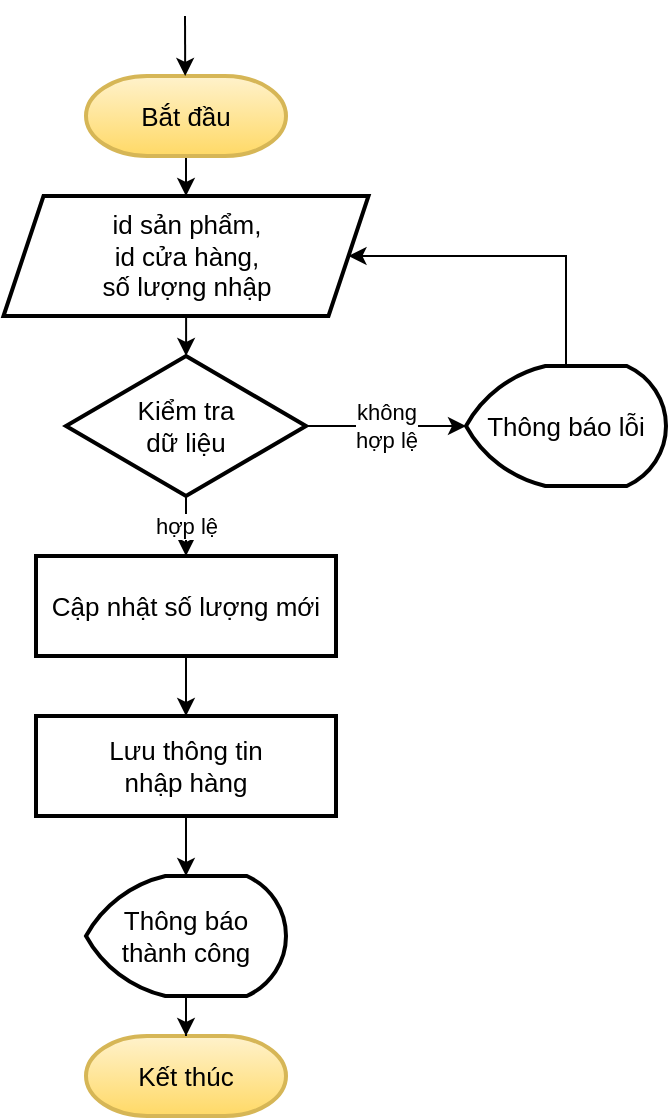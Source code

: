 <mxfile version="13.9.9" type="device"><diagram id="r6RLhAklDoMn1fnkl2KA" name="Page-1"><mxGraphModel dx="868" dy="510" grid="1" gridSize="10" guides="1" tooltips="1" connect="1" arrows="1" fold="1" page="1" pageScale="1" pageWidth="850" pageHeight="1100" math="0" shadow="0"><root><mxCell id="0"/><mxCell id="1" parent="0"/><mxCell id="pHIrXMTke9ulsPtdfIVe-2" style="edgeStyle=orthogonalEdgeStyle;rounded=0;orthogonalLoop=1;jettySize=auto;html=1;" edge="1" parent="1" source="pHIrXMTke9ulsPtdfIVe-3" target="pHIrXMTke9ulsPtdfIVe-5"><mxGeometry relative="1" as="geometry"/></mxCell><mxCell id="pHIrXMTke9ulsPtdfIVe-3" value="Bắt đầu" style="strokeWidth=2;html=1;shape=mxgraph.flowchart.terminator;whiteSpace=wrap;labelBorderColor=none;fontSize=13;fontStyle=0;fillColor=#fff2cc;strokeColor=#d6b656;gradientColor=#ffd966;" vertex="1" parent="1"><mxGeometry x="330" y="190" width="100" height="40" as="geometry"/></mxCell><mxCell id="pHIrXMTke9ulsPtdfIVe-4" style="edgeStyle=orthogonalEdgeStyle;rounded=0;orthogonalLoop=1;jettySize=auto;html=1;entryX=0.5;entryY=0;entryDx=0;entryDy=0;" edge="1" parent="1" source="pHIrXMTke9ulsPtdfIVe-5" target="pHIrXMTke9ulsPtdfIVe-8"><mxGeometry relative="1" as="geometry"><mxPoint x="380" y="330" as="targetPoint"/></mxGeometry></mxCell><mxCell id="pHIrXMTke9ulsPtdfIVe-5" value="id sản phẩm,&lt;br&gt;id cửa hàng,&lt;br&gt;số lượng nhập" style="shape=parallelogram;perimeter=parallelogramPerimeter;whiteSpace=wrap;html=1;fixedSize=1;strokeWidth=2;labelBorderColor=none;fontSize=13;fontStyle=0" vertex="1" parent="1"><mxGeometry x="288.75" y="250" width="182.5" height="60" as="geometry"/></mxCell><mxCell id="pHIrXMTke9ulsPtdfIVe-6" value="hợp lệ" style="edgeStyle=orthogonalEdgeStyle;rounded=0;orthogonalLoop=1;jettySize=auto;html=1;entryX=0.5;entryY=0;entryDx=0;entryDy=0;" edge="1" parent="1" source="pHIrXMTke9ulsPtdfIVe-8" target="pHIrXMTke9ulsPtdfIVe-23"><mxGeometry relative="1" as="geometry"><mxPoint x="380.1" y="510" as="targetPoint"/></mxGeometry></mxCell><mxCell id="pHIrXMTke9ulsPtdfIVe-7" value="không&lt;br&gt;hợp lệ" style="edgeStyle=orthogonalEdgeStyle;rounded=0;orthogonalLoop=1;jettySize=auto;html=1;" edge="1" parent="1" source="pHIrXMTke9ulsPtdfIVe-8" target="pHIrXMTke9ulsPtdfIVe-10"><mxGeometry relative="1" as="geometry"><mxPoint x="590" y="400" as="targetPoint"/><mxPoint as="offset"/></mxGeometry></mxCell><mxCell id="pHIrXMTke9ulsPtdfIVe-8" value="Kiểm tra&lt;br&gt;dữ liệu" style="rhombus;whiteSpace=wrap;html=1;strokeWidth=2;labelBorderColor=none;fontSize=13;fontStyle=0" vertex="1" parent="1"><mxGeometry x="320" y="330" width="120" height="70" as="geometry"/></mxCell><mxCell id="pHIrXMTke9ulsPtdfIVe-9" style="edgeStyle=orthogonalEdgeStyle;rounded=0;orthogonalLoop=1;jettySize=auto;html=1;entryX=1;entryY=0.5;entryDx=0;entryDy=0;exitX=0.5;exitY=0;exitDx=0;exitDy=0;exitPerimeter=0;" edge="1" parent="1" source="pHIrXMTke9ulsPtdfIVe-10" target="pHIrXMTke9ulsPtdfIVe-5"><mxGeometry relative="1" as="geometry"><Array as="points"><mxPoint x="570" y="280"/></Array></mxGeometry></mxCell><mxCell id="pHIrXMTke9ulsPtdfIVe-10" value="Thông báo lỗi" style="strokeWidth=2;html=1;shape=mxgraph.flowchart.display;whiteSpace=wrap;labelBorderColor=none;fontSize=13;fontStyle=0" vertex="1" parent="1"><mxGeometry x="520" y="335" width="100" height="60" as="geometry"/></mxCell><mxCell id="pHIrXMTke9ulsPtdfIVe-15" value="Kết thúc" style="strokeWidth=2;html=1;shape=mxgraph.flowchart.terminator;whiteSpace=wrap;labelBorderColor=none;fontSize=13;fontStyle=0;fillColor=#fff2cc;strokeColor=#d6b656;gradientColor=#ffd966;" vertex="1" parent="1"><mxGeometry x="330" y="670" width="100" height="40" as="geometry"/></mxCell><mxCell id="pHIrXMTke9ulsPtdfIVe-16" style="edgeStyle=orthogonalEdgeStyle;rounded=0;orthogonalLoop=1;jettySize=auto;html=1;" edge="1" parent="1"><mxGeometry relative="1" as="geometry"><mxPoint x="379.5" y="160" as="sourcePoint"/><mxPoint x="379.6" y="190" as="targetPoint"/></mxGeometry></mxCell><mxCell id="pHIrXMTke9ulsPtdfIVe-32" style="edgeStyle=orthogonalEdgeStyle;rounded=0;orthogonalLoop=1;jettySize=auto;html=1;" edge="1" parent="1" source="pHIrXMTke9ulsPtdfIVe-19" target="pHIrXMTke9ulsPtdfIVe-15"><mxGeometry relative="1" as="geometry"/></mxCell><mxCell id="pHIrXMTke9ulsPtdfIVe-19" value="Thông báo&lt;br&gt;thành công" style="strokeWidth=2;html=1;shape=mxgraph.flowchart.display;whiteSpace=wrap;labelBorderColor=none;fontSize=13;fontStyle=0" vertex="1" parent="1"><mxGeometry x="330" y="590" width="100" height="60" as="geometry"/></mxCell><mxCell id="pHIrXMTke9ulsPtdfIVe-29" style="edgeStyle=orthogonalEdgeStyle;rounded=0;orthogonalLoop=1;jettySize=auto;html=1;entryX=0.5;entryY=0;entryDx=0;entryDy=0;" edge="1" parent="1" source="pHIrXMTke9ulsPtdfIVe-23" target="pHIrXMTke9ulsPtdfIVe-33"><mxGeometry relative="1" as="geometry"><mxPoint x="380" y="610" as="targetPoint"/></mxGeometry></mxCell><mxCell id="pHIrXMTke9ulsPtdfIVe-23" value="Cập nhật số lượng mới" style="whiteSpace=wrap;html=1;strokeWidth=2;labelBorderColor=none;fontSize=13;fontStyle=0" vertex="1" parent="1"><mxGeometry x="305" y="430" width="150" height="50" as="geometry"/></mxCell><mxCell id="pHIrXMTke9ulsPtdfIVe-26" style="edgeStyle=orthogonalEdgeStyle;rounded=0;orthogonalLoop=1;jettySize=auto;html=1;exitX=0.5;exitY=1;exitDx=0;exitDy=0;" edge="1" parent="1" source="pHIrXMTke9ulsPtdfIVe-33" target="pHIrXMTke9ulsPtdfIVe-19"><mxGeometry relative="1" as="geometry"><mxPoint x="380.1" y="580" as="sourcePoint"/></mxGeometry></mxCell><mxCell id="pHIrXMTke9ulsPtdfIVe-33" value="Lưu thông tin&lt;br&gt;nhập hàng" style="whiteSpace=wrap;html=1;strokeWidth=2;labelBorderColor=none;fontSize=13;fontStyle=0" vertex="1" parent="1"><mxGeometry x="305" y="510" width="150" height="50" as="geometry"/></mxCell></root></mxGraphModel></diagram></mxfile>